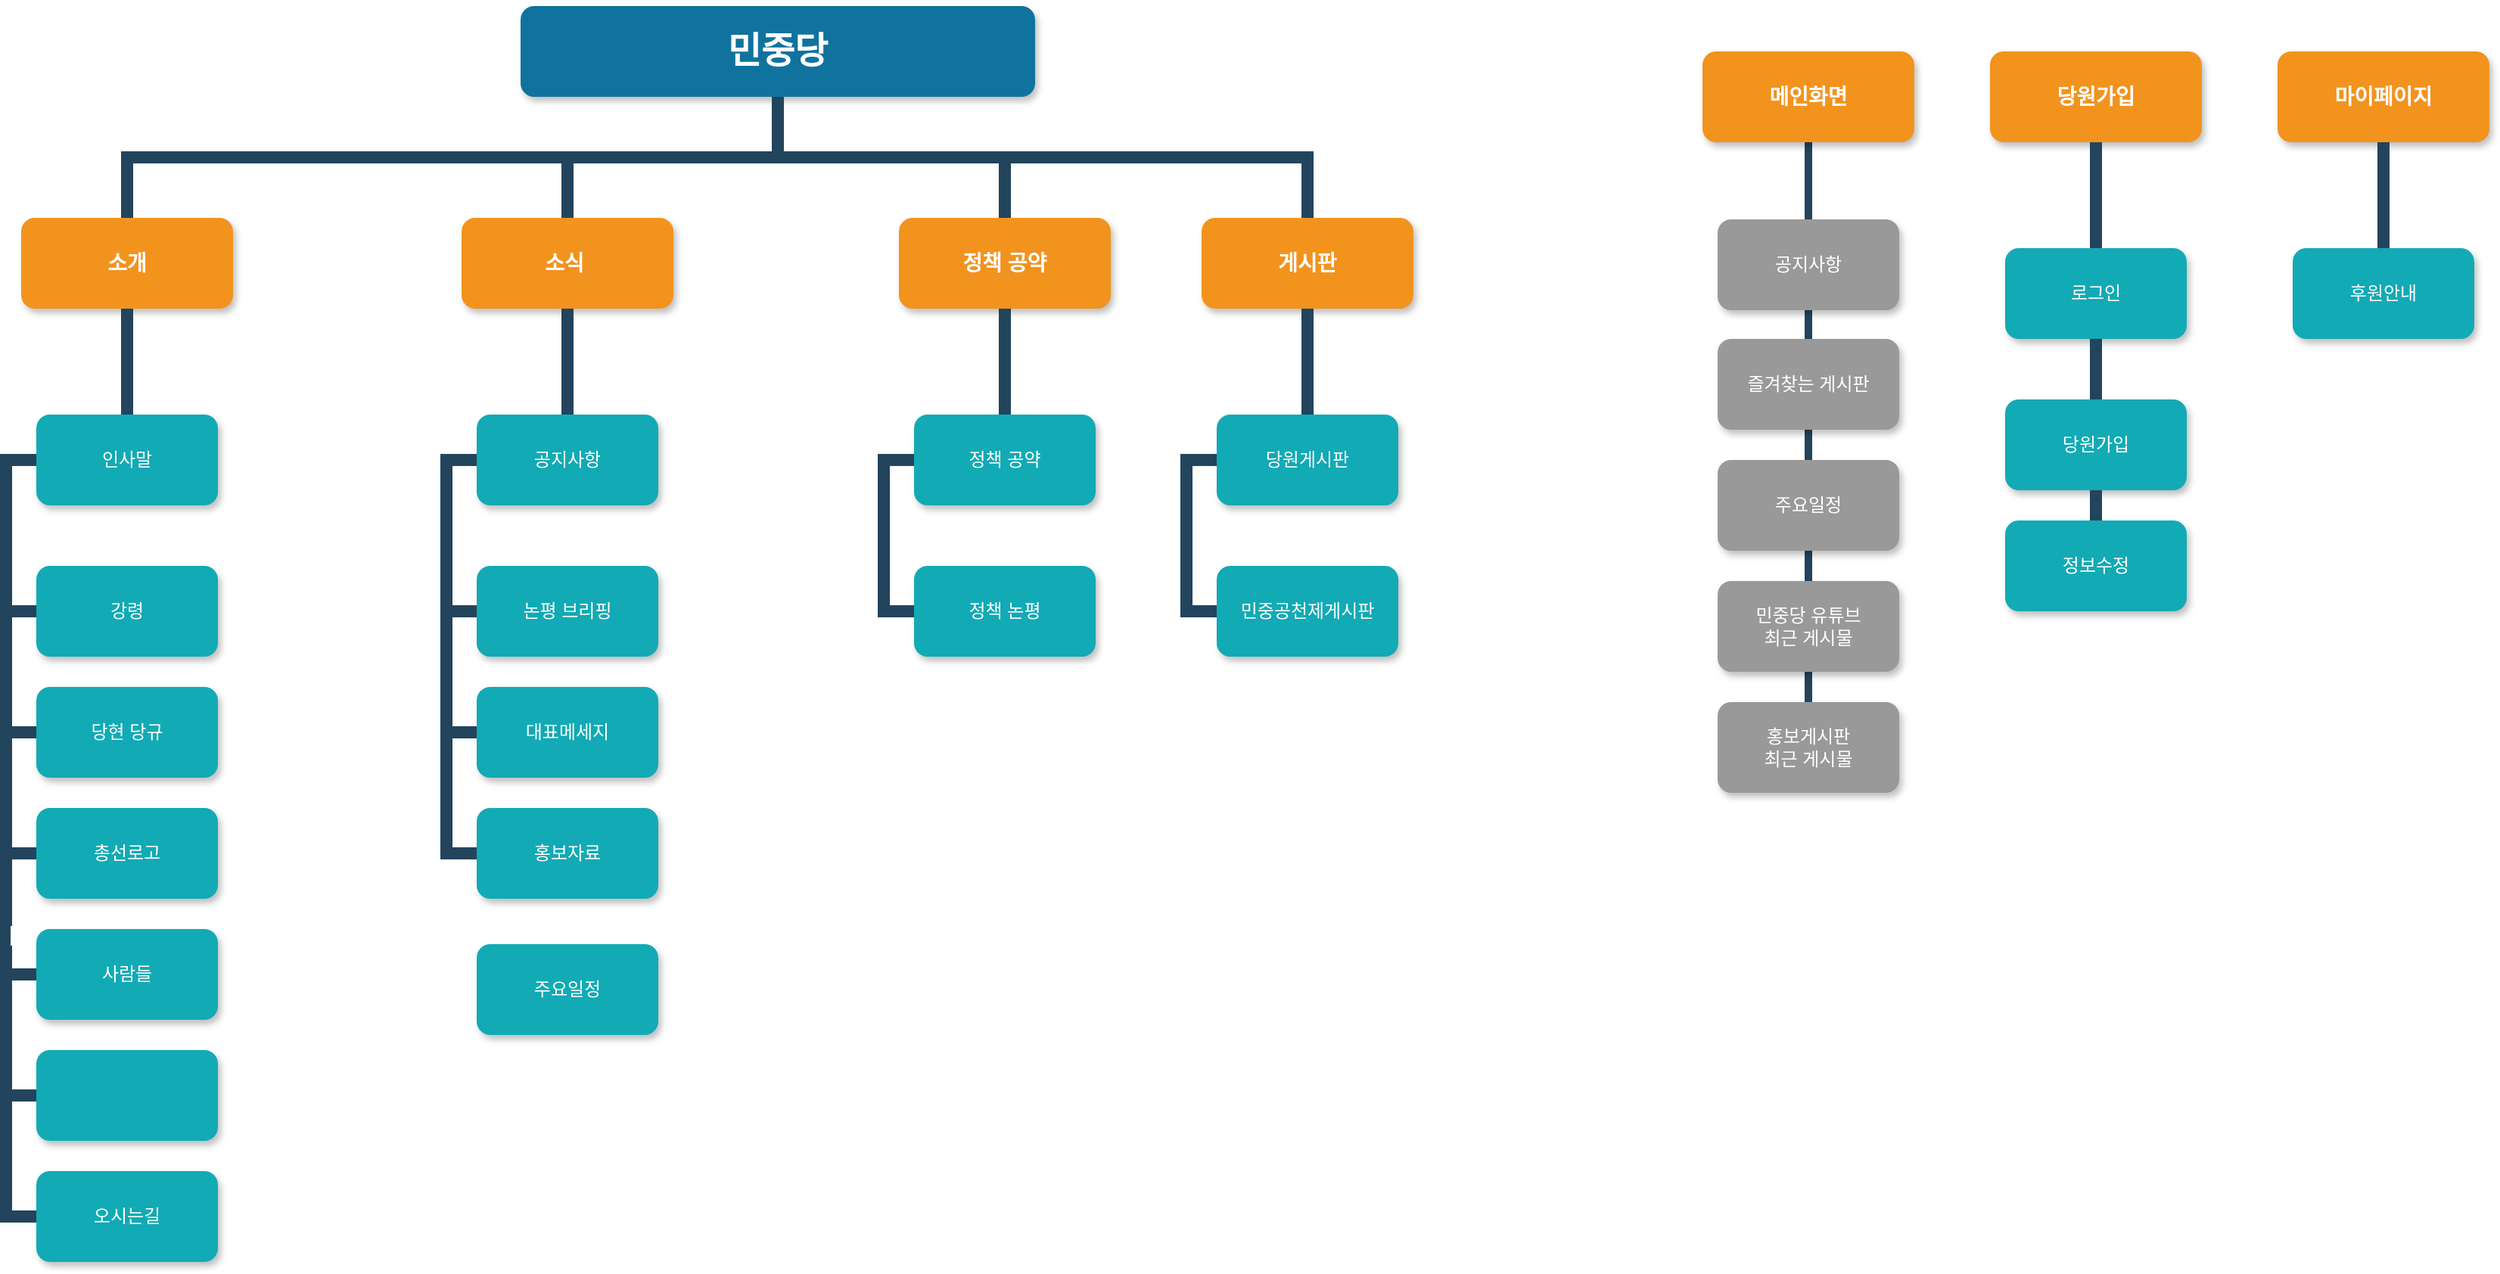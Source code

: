<mxfile version="13.1.1" type="github">
  <diagram name="Page-1" id="64c3da0e-402f-94eb-ee01-a36477274f13">
    <mxGraphModel dx="10700" dy="7160" grid="1" gridSize="10" guides="1" tooltips="1" connect="1" arrows="1" fold="1" page="1" pageScale="1" pageWidth="1169" pageHeight="826" background="#ffffff" math="0" shadow="0">
      <root>
        <mxCell id="0" />
        <mxCell id="1" parent="0" />
        <mxCell id="L6AUNB6nsV14biHfsw3f-245" style="edgeStyle=orthogonalEdgeStyle;rounded=0;orthogonalLoop=1;jettySize=auto;html=1;strokeWidth=5;endArrow=none;endFill=0;strokeColor=#23445D;" parent="1" source="L6AUNB6nsV14biHfsw3f-242" target="L6AUNB6nsV14biHfsw3f-235" edge="1">
          <mxGeometry relative="1" as="geometry" />
        </mxCell>
        <mxCell id="2" value="민중당" style="whiteSpace=wrap;rounded=1;shadow=1;fillColor=#10739E;strokeColor=none;fontColor=#FFFFFF;fontStyle=1;fontSize=24" parent="1" vertex="1">
          <mxGeometry x="1509" y="140" width="340" height="60" as="geometry" />
        </mxCell>
        <mxCell id="3" value="소개" style="whiteSpace=wrap;rounded=1;fillColor=#F2931E;strokeColor=none;shadow=1;fontColor=#FFFFFF;fontStyle=1;fontSize=14" parent="1" vertex="1">
          <mxGeometry x="1179" y="280.0" width="140" height="60" as="geometry" />
        </mxCell>
        <mxCell id="4" value="소식 " style="whiteSpace=wrap;rounded=1;fillColor=#F2931E;strokeColor=none;shadow=1;fontColor=#FFFFFF;fontStyle=1;fontSize=14" parent="1" vertex="1">
          <mxGeometry x="1470" y="280.0" width="140" height="60" as="geometry" />
        </mxCell>
        <mxCell id="6" value="정책 공약" style="whiteSpace=wrap;rounded=1;fillColor=#F2931E;strokeColor=none;shadow=1;fontColor=#FFFFFF;fontStyle=1;fontSize=14" parent="1" vertex="1">
          <mxGeometry x="1759" y="280.0" width="140" height="60" as="geometry" />
        </mxCell>
        <mxCell id="7" value="게시판" style="whiteSpace=wrap;rounded=1;fillColor=#F2931E;strokeColor=none;shadow=1;fontColor=#FFFFFF;fontStyle=1;fontSize=14" parent="1" vertex="1">
          <mxGeometry x="1959" y="280.0" width="140" height="60" as="geometry" />
        </mxCell>
        <mxCell id="10" value="인사말" style="whiteSpace=wrap;rounded=1;fillColor=#12AAB5;strokeColor=none;shadow=1;fontColor=#FFFFFF;" parent="1" vertex="1">
          <mxGeometry x="1189" y="410.0" width="120" height="60" as="geometry" />
        </mxCell>
        <mxCell id="23" value="강령" style="whiteSpace=wrap;rounded=1;fillColor=#12AAB5;strokeColor=none;shadow=1;fontColor=#FFFFFF;fontStyle=0" parent="1" vertex="1">
          <mxGeometry x="1189" y="510.0" width="120" height="60" as="geometry" />
        </mxCell>
        <mxCell id="24" value="당현 당규" style="whiteSpace=wrap;rounded=1;fillColor=#12AAB5;strokeColor=none;shadow=1;fontColor=#FFFFFF;fontStyle=0" parent="1" vertex="1">
          <mxGeometry x="1189" y="590.0" width="120" height="60" as="geometry" />
        </mxCell>
        <mxCell id="25" value="총선로고" style="whiteSpace=wrap;rounded=1;fillColor=#12AAB5;strokeColor=none;shadow=1;fontColor=#FFFFFF;fontStyle=0" parent="1" vertex="1">
          <mxGeometry x="1189" y="670.0" width="120" height="60" as="geometry" />
        </mxCell>
        <mxCell id="26" value="사람들" style="whiteSpace=wrap;rounded=1;fillColor=#12AAB5;strokeColor=none;shadow=1;fontColor=#FFFFFF;fontStyle=0" parent="1" vertex="1">
          <mxGeometry x="1189.0" y="750.0" width="120" height="60" as="geometry" />
        </mxCell>
        <mxCell id="27" value="" style="whiteSpace=wrap;rounded=1;fillColor=#12AAB5;strokeColor=none;shadow=1;fontColor=#FFFFFF;fontStyle=0" parent="1" vertex="1">
          <mxGeometry x="1189.0" y="830.0" width="120" height="60" as="geometry" />
        </mxCell>
        <mxCell id="43" value="공지사항" style="whiteSpace=wrap;rounded=1;fillColor=#12AAB5;strokeColor=none;shadow=1;fontColor=#FFFFFF;" parent="1" vertex="1">
          <mxGeometry x="1480.0" y="410.0" width="120" height="60" as="geometry" />
        </mxCell>
        <mxCell id="45" value="논평 브리핑" style="whiteSpace=wrap;rounded=1;fillColor=#12AAB5;strokeColor=none;shadow=1;fontColor=#FFFFFF;fontStyle=0" parent="1" vertex="1">
          <mxGeometry x="1480.0" y="510.0" width="120" height="60" as="geometry" />
        </mxCell>
        <mxCell id="46" value="대표메세지" style="whiteSpace=wrap;rounded=1;fillColor=#12AAB5;strokeColor=none;shadow=1;fontColor=#FFFFFF;fontStyle=0" parent="1" vertex="1">
          <mxGeometry x="1480" y="590.0" width="120" height="60" as="geometry" />
        </mxCell>
        <mxCell id="47" value="홍보자료" style="whiteSpace=wrap;rounded=1;fillColor=#12AAB5;strokeColor=none;shadow=1;fontColor=#FFFFFF;fontStyle=0" parent="1" vertex="1">
          <mxGeometry x="1480.0" y="670.0" width="120" height="60" as="geometry" />
        </mxCell>
        <mxCell id="103" value="" style="edgeStyle=elbowEdgeStyle;elbow=vertical;rounded=0;fontColor=#000000;endArrow=none;endFill=0;strokeWidth=8;strokeColor=#23445D;" parent="1" source="3" target="10" edge="1">
          <mxGeometry width="100" height="100" relative="1" as="geometry">
            <mxPoint x="1039" y="400" as="sourcePoint" />
            <mxPoint x="1139" y="300" as="targetPoint" />
          </mxGeometry>
        </mxCell>
        <mxCell id="105" value="" style="edgeStyle=elbowEdgeStyle;elbow=horizontal;rounded=0;fontColor=#000000;endArrow=none;endFill=0;strokeWidth=8;strokeColor=#23445D;" parent="1" source="10" target="23" edge="1">
          <mxGeometry width="100" height="100" relative="1" as="geometry">
            <mxPoint x="1129" y="590" as="sourcePoint" />
            <mxPoint x="1229" y="490" as="targetPoint" />
            <Array as="points">
              <mxPoint x="1169" y="490" />
            </Array>
          </mxGeometry>
        </mxCell>
        <mxCell id="106" value="" style="edgeStyle=elbowEdgeStyle;elbow=horizontal;rounded=0;fontColor=#000000;endArrow=none;endFill=0;strokeWidth=8;strokeColor=#23445D;" parent="1" source="10" target="24" edge="1">
          <mxGeometry width="100" height="100" relative="1" as="geometry">
            <mxPoint x="1199" y="450" as="sourcePoint" />
            <mxPoint x="1199" y="550" as="targetPoint" />
            <Array as="points">
              <mxPoint x="1169" y="510" />
            </Array>
          </mxGeometry>
        </mxCell>
        <mxCell id="107" value="" style="edgeStyle=elbowEdgeStyle;elbow=horizontal;rounded=0;fontColor=#000000;endArrow=none;endFill=0;strokeWidth=8;strokeColor=#23445D;" parent="1" source="10" target="27" edge="1">
          <mxGeometry width="100" height="100" relative="1" as="geometry">
            <mxPoint x="1199" y="450" as="sourcePoint" />
            <mxPoint x="1199" y="550" as="targetPoint" />
            <Array as="points">
              <mxPoint x="1169" y="650" />
            </Array>
          </mxGeometry>
        </mxCell>
        <mxCell id="109" value="" style="edgeStyle=elbowEdgeStyle;elbow=horizontal;rounded=0;fontColor=#000000;endArrow=none;endFill=0;strokeWidth=8;strokeColor=#23445D;" parent="1" source="10" target="26" edge="1">
          <mxGeometry width="100" height="100" relative="1" as="geometry">
            <mxPoint x="1219" y="470" as="sourcePoint" />
            <mxPoint x="1219" y="570" as="targetPoint" />
            <Array as="points">
              <mxPoint x="1169" y="520" />
            </Array>
          </mxGeometry>
        </mxCell>
        <mxCell id="110" value="" style="edgeStyle=elbowEdgeStyle;elbow=horizontal;rounded=0;fontColor=#000000;endArrow=none;endFill=0;strokeWidth=8;strokeColor=#23445D;" parent="1" source="10" target="25" edge="1">
          <mxGeometry width="100" height="100" relative="1" as="geometry">
            <mxPoint x="1229" y="480" as="sourcePoint" />
            <mxPoint x="1229" y="580" as="targetPoint" />
            <Array as="points">
              <mxPoint x="1169" y="540" />
            </Array>
          </mxGeometry>
        </mxCell>
        <mxCell id="116" value="" style="edgeStyle=elbowEdgeStyle;elbow=vertical;rounded=0;fontColor=#000000;endArrow=none;endFill=0;strokeWidth=8;strokeColor=#23445D;" parent="1" source="4" target="43" edge="1">
          <mxGeometry width="100" height="100" relative="1" as="geometry">
            <mxPoint x="1180" y="350.0" as="sourcePoint" />
            <mxPoint x="1080" y="420" as="targetPoint" />
          </mxGeometry>
        </mxCell>
        <mxCell id="118" value="" style="edgeStyle=elbowEdgeStyle;elbow=horizontal;rounded=0;fontColor=#000000;endArrow=none;endFill=0;strokeWidth=8;strokeColor=#23445D;" parent="1" source="43" target="45" edge="1">
          <mxGeometry width="100" height="100" relative="1" as="geometry">
            <mxPoint x="1460" y="440.0" as="sourcePoint" />
            <mxPoint x="1470.0" y="540" as="targetPoint" />
            <Array as="points">
              <mxPoint x="1460" y="490" />
            </Array>
          </mxGeometry>
        </mxCell>
        <mxCell id="119" value="" style="edgeStyle=elbowEdgeStyle;elbow=horizontal;rounded=0;fontColor=#000000;endArrow=none;endFill=0;strokeWidth=8;strokeColor=#23445D;" parent="1" source="43" target="46" edge="1">
          <mxGeometry width="100" height="100" relative="1" as="geometry">
            <mxPoint x="1470" y="440" as="sourcePoint" />
            <mxPoint x="1470.0" y="620" as="targetPoint" />
            <Array as="points">
              <mxPoint x="1460" y="530" />
            </Array>
          </mxGeometry>
        </mxCell>
        <mxCell id="122" value="" style="edgeStyle=elbowEdgeStyle;elbow=horizontal;rounded=0;fontColor=#000000;endArrow=none;endFill=0;strokeWidth=8;strokeColor=#23445D;" parent="1" source="43" target="47" edge="1">
          <mxGeometry width="100" height="100" relative="1" as="geometry">
            <mxPoint x="1470" y="440" as="sourcePoint" />
            <mxPoint x="1470.0" y="700" as="targetPoint" />
            <Array as="points">
              <mxPoint x="1460" y="580" />
            </Array>
          </mxGeometry>
        </mxCell>
        <mxCell id="133" value="정책 공약" style="whiteSpace=wrap;rounded=1;fillColor=#12AAB5;strokeColor=none;shadow=1;fontColor=#FFFFFF;" parent="1" vertex="1">
          <mxGeometry x="1769.0" y="410.0" width="120" height="60" as="geometry" />
        </mxCell>
        <mxCell id="135" value="정책 논평" style="whiteSpace=wrap;rounded=1;fillColor=#12AAB5;strokeColor=none;shadow=1;fontColor=#FFFFFF;fontStyle=0" parent="1" vertex="1">
          <mxGeometry x="1769.0" y="510.0" width="120" height="60" as="geometry" />
        </mxCell>
        <mxCell id="145" value="" style="edgeStyle=elbowEdgeStyle;elbow=horizontal;rounded=0;fontColor=#000000;endArrow=none;endFill=0;strokeWidth=8;strokeColor=#23445D;" parent="1" source="133" target="135" edge="1">
          <mxGeometry width="100" height="100" relative="1" as="geometry">
            <mxPoint x="1749" y="440.0" as="sourcePoint" />
            <mxPoint x="1759.0" y="540" as="targetPoint" />
            <Array as="points">
              <mxPoint x="1749" y="490" />
            </Array>
          </mxGeometry>
        </mxCell>
        <mxCell id="155" value="당원게시판" style="whiteSpace=wrap;rounded=1;fillColor=#12AAB5;strokeColor=none;shadow=1;fontColor=#FFFFFF;" parent="1" vertex="1">
          <mxGeometry x="1969.0" y="410.0" width="120" height="60" as="geometry" />
        </mxCell>
        <mxCell id="157" value="민중공천제게시판" style="whiteSpace=wrap;rounded=1;fillColor=#12AAB5;strokeColor=none;shadow=1;fontColor=#FFFFFF;fontStyle=0" parent="1" vertex="1">
          <mxGeometry x="1969.0" y="510.0" width="120" height="60" as="geometry" />
        </mxCell>
        <mxCell id="167" value="" style="edgeStyle=elbowEdgeStyle;elbow=horizontal;rounded=0;fontColor=#000000;endArrow=none;endFill=0;strokeWidth=8;strokeColor=#23445D;" parent="1" source="155" target="157" edge="1">
          <mxGeometry width="100" height="100" relative="1" as="geometry">
            <mxPoint x="1949" y="440.0" as="sourcePoint" />
            <mxPoint x="1959.0" y="540.0" as="targetPoint" />
            <Array as="points">
              <mxPoint x="1949" y="490.0" />
            </Array>
          </mxGeometry>
        </mxCell>
        <mxCell id="221" value="" style="edgeStyle=elbowEdgeStyle;elbow=vertical;rounded=0;fontColor=#000000;endArrow=none;endFill=0;strokeWidth=8;strokeColor=#23445D;" parent="1" source="6" target="133" edge="1">
          <mxGeometry width="100" height="100" relative="1" as="geometry">
            <mxPoint x="1639" y="380" as="sourcePoint" />
            <mxPoint x="1739" y="280" as="targetPoint" />
          </mxGeometry>
        </mxCell>
        <mxCell id="223" value="" style="edgeStyle=elbowEdgeStyle;elbow=vertical;rounded=0;fontColor=#000000;endArrow=none;endFill=0;strokeWidth=8;strokeColor=#23445D;" parent="1" source="7" target="155" edge="1">
          <mxGeometry width="100" height="100" relative="1" as="geometry">
            <mxPoint x="2029" y="410" as="sourcePoint" />
            <mxPoint x="1929" y="300" as="targetPoint" />
          </mxGeometry>
        </mxCell>
        <mxCell id="229" value="" style="edgeStyle=elbowEdgeStyle;elbow=vertical;rounded=0;fontColor=#000000;endArrow=none;endFill=0;strokeWidth=8;strokeColor=#23445D;" parent="1" source="2" target="3" edge="1">
          <mxGeometry width="100" height="100" relative="1" as="geometry">
            <mxPoint x="1199" y="250" as="sourcePoint" />
            <mxPoint x="1299" y="150" as="targetPoint" />
          </mxGeometry>
        </mxCell>
        <mxCell id="230" value="" style="edgeStyle=elbowEdgeStyle;elbow=vertical;rounded=0;fontColor=#000000;endArrow=none;endFill=0;strokeWidth=8;strokeColor=#23445D;" parent="1" source="2" target="4" edge="1">
          <mxGeometry width="100" height="100" relative="1" as="geometry">
            <mxPoint x="1209" y="260" as="sourcePoint" />
            <mxPoint x="1309" y="160" as="targetPoint" />
          </mxGeometry>
        </mxCell>
        <mxCell id="231" value="" style="edgeStyle=elbowEdgeStyle;elbow=vertical;rounded=0;fontColor=#000000;endArrow=none;endFill=0;strokeWidth=8;strokeColor=#23445D;" parent="1" source="2" target="6" edge="1">
          <mxGeometry width="100" height="100" relative="1" as="geometry">
            <mxPoint x="1219" y="270" as="sourcePoint" />
            <mxPoint x="1319" y="170" as="targetPoint" />
          </mxGeometry>
        </mxCell>
        <mxCell id="232" value="" style="edgeStyle=elbowEdgeStyle;elbow=vertical;rounded=0;fontColor=#000000;endArrow=none;endFill=0;strokeWidth=8;strokeColor=#23445D;" parent="1" source="2" target="7" edge="1">
          <mxGeometry width="100" height="100" relative="1" as="geometry">
            <mxPoint x="1229" y="280" as="sourcePoint" />
            <mxPoint x="1329" y="180" as="targetPoint" />
          </mxGeometry>
        </mxCell>
        <mxCell id="0ipy3alRccHPcJgjNkiX-234" value="오시는길" style="whiteSpace=wrap;rounded=1;fillColor=#12AAB5;strokeColor=none;shadow=1;fontColor=#FFFFFF;fontStyle=0" parent="1" vertex="1">
          <mxGeometry x="1189.0" y="910.0" width="120" height="60" as="geometry" />
        </mxCell>
        <mxCell id="0ipy3alRccHPcJgjNkiX-235" value="" style="edgeStyle=elbowEdgeStyle;elbow=horizontal;rounded=0;fontColor=#000000;endArrow=none;endFill=0;strokeWidth=8;strokeColor=#23445D;entryX=0;entryY=0.5;entryDx=0;entryDy=0;" parent="1" source="10" target="0ipy3alRccHPcJgjNkiX-234" edge="1">
          <mxGeometry width="100" height="100" relative="1" as="geometry">
            <mxPoint x="1209" y="440" as="sourcePoint" />
            <mxPoint x="1199.0" y="870.0" as="targetPoint" />
            <Array as="points">
              <mxPoint x="1169" y="660" />
            </Array>
          </mxGeometry>
        </mxCell>
        <mxCell id="0ipy3alRccHPcJgjNkiX-266" value="&amp;nbsp;&amp;nbsp;" style="edgeLabel;html=1;align=center;verticalAlign=middle;resizable=0;points=[];" parent="0ipy3alRccHPcJgjNkiX-235" vertex="1" connectable="0">
          <mxGeometry x="0.237" y="6" relative="1" as="geometry">
            <mxPoint as="offset" />
          </mxGeometry>
        </mxCell>
        <mxCell id="0ipy3alRccHPcJgjNkiX-237" value="당원가입" style="whiteSpace=wrap;rounded=1;fillColor=#F2931E;strokeColor=none;shadow=1;fontColor=#FFFFFF;fontStyle=1;fontSize=14" parent="1" vertex="1">
          <mxGeometry x="2480" y="170.0" width="140" height="60" as="geometry" />
        </mxCell>
        <mxCell id="0ipy3alRccHPcJgjNkiX-238" value="마이페이지" style="whiteSpace=wrap;rounded=1;fillColor=#F2931E;strokeColor=none;shadow=1;fontColor=#FFFFFF;fontStyle=1;fontSize=14" parent="1" vertex="1">
          <mxGeometry x="2670" y="170.0" width="140" height="60" as="geometry" />
        </mxCell>
        <mxCell id="0ipy3alRccHPcJgjNkiX-241" value="후원안내" style="whiteSpace=wrap;rounded=1;fillColor=#12AAB5;strokeColor=none;shadow=1;fontColor=#FFFFFF;" parent="1" vertex="1">
          <mxGeometry x="2680" y="300.0" width="120" height="60" as="geometry" />
        </mxCell>
        <mxCell id="0ipy3alRccHPcJgjNkiX-243" value="" style="edgeStyle=elbowEdgeStyle;elbow=vertical;rounded=0;fontColor=#000000;endArrow=none;endFill=0;strokeWidth=8;strokeColor=#23445D;" parent="1" source="0ipy3alRccHPcJgjNkiX-238" target="0ipy3alRccHPcJgjNkiX-241" edge="1">
          <mxGeometry width="100" height="100" relative="1" as="geometry">
            <mxPoint x="2739.17" y="230.0" as="sourcePoint" />
            <mxPoint x="2739.17" y="300.0" as="targetPoint" />
          </mxGeometry>
        </mxCell>
        <mxCell id="0ipy3alRccHPcJgjNkiX-244" value="로그인" style="whiteSpace=wrap;rounded=1;fillColor=#12AAB5;strokeColor=none;shadow=1;fontColor=#FFFFFF;" parent="1" vertex="1">
          <mxGeometry x="2490" y="300.0" width="120" height="60" as="geometry" />
        </mxCell>
        <mxCell id="0ipy3alRccHPcJgjNkiX-245" value="" style="edgeStyle=elbowEdgeStyle;elbow=vertical;rounded=0;fontColor=#000000;endArrow=none;endFill=0;strokeWidth=8;strokeColor=#23445D;" parent="1" source="0ipy3alRccHPcJgjNkiX-237" target="0ipy3alRccHPcJgjNkiX-244" edge="1">
          <mxGeometry width="100" height="100" relative="1" as="geometry">
            <mxPoint x="2550" y="230.0" as="sourcePoint" />
            <mxPoint x="2550" y="300" as="targetPoint" />
          </mxGeometry>
        </mxCell>
        <mxCell id="0ipy3alRccHPcJgjNkiX-246" value="당원가입" style="whiteSpace=wrap;rounded=1;fillColor=#12AAB5;strokeColor=none;shadow=1;fontColor=#FFFFFF;" parent="1" vertex="1">
          <mxGeometry x="2490" y="400.0" width="120" height="60" as="geometry" />
        </mxCell>
        <mxCell id="0ipy3alRccHPcJgjNkiX-247" value="정보수정" style="whiteSpace=wrap;rounded=1;fillColor=#12AAB5;strokeColor=none;shadow=1;fontColor=#FFFFFF;" parent="1" vertex="1">
          <mxGeometry x="2490" y="480.0" width="120" height="60" as="geometry" />
        </mxCell>
        <mxCell id="0ipy3alRccHPcJgjNkiX-248" value="" style="edgeStyle=elbowEdgeStyle;elbow=vertical;rounded=0;fontColor=#000000;endArrow=none;endFill=0;strokeWidth=8;strokeColor=#23445D;exitX=0.5;exitY=1;exitDx=0;exitDy=0;" parent="1" source="0ipy3alRccHPcJgjNkiX-244" target="0ipy3alRccHPcJgjNkiX-246" edge="1">
          <mxGeometry width="100" height="100" relative="1" as="geometry">
            <mxPoint x="2550" y="370" as="sourcePoint" />
            <mxPoint x="2549.66" y="365.0" as="targetPoint" />
          </mxGeometry>
        </mxCell>
        <mxCell id="0ipy3alRccHPcJgjNkiX-249" value="" style="edgeStyle=elbowEdgeStyle;elbow=vertical;rounded=0;fontColor=#000000;endArrow=none;endFill=0;strokeWidth=8;strokeColor=#23445D;" parent="1" source="0ipy3alRccHPcJgjNkiX-246" target="0ipy3alRccHPcJgjNkiX-247" edge="1">
          <mxGeometry width="100" height="100" relative="1" as="geometry">
            <mxPoint x="2550" y="460" as="sourcePoint" />
            <mxPoint x="2549.66" y="479.0" as="targetPoint" />
          </mxGeometry>
        </mxCell>
        <mxCell id="L6AUNB6nsV14biHfsw3f-235" value="메인화면" style="whiteSpace=wrap;rounded=1;fillColor=#F2931E;strokeColor=none;shadow=1;fontColor=#FFFFFF;fontStyle=1;fontSize=14" parent="1" vertex="1">
          <mxGeometry x="2290" y="170.0" width="140" height="60" as="geometry" />
        </mxCell>
        <mxCell id="L6AUNB6nsV14biHfsw3f-236" value="공지사항" style="whiteSpace=wrap;rounded=1;fillColor=#999999;strokeColor=none;shadow=1;fontColor=#FFFFFF;" parent="1" vertex="1">
          <mxGeometry x="2300" y="281.0" width="120" height="60" as="geometry" />
        </mxCell>
        <mxCell id="L6AUNB6nsV14biHfsw3f-237" value="즐겨찾는 게시판" style="whiteSpace=wrap;rounded=1;fillColor=#999999;strokeColor=none;shadow=1;fontColor=#FFFFFF;" parent="1" vertex="1">
          <mxGeometry x="2300" y="360.0" width="120" height="60" as="geometry" />
        </mxCell>
        <mxCell id="L6AUNB6nsV14biHfsw3f-238" value="주요일정" style="whiteSpace=wrap;rounded=1;fillColor=#999999;strokeColor=none;shadow=1;fontColor=#FFFFFF;" parent="1" vertex="1">
          <mxGeometry x="2300" y="440.0" width="120" height="60" as="geometry" />
        </mxCell>
        <mxCell id="L6AUNB6nsV14biHfsw3f-239" value="민중당 유튜브&#xa;최근 게시물" style="whiteSpace=wrap;rounded=1;fillColor=#999999;strokeColor=none;shadow=1;fontColor=#FFFFFF;" parent="1" vertex="1">
          <mxGeometry x="2300" y="520" width="120" height="60" as="geometry" />
        </mxCell>
        <mxCell id="L6AUNB6nsV14biHfsw3f-241" value="주요일정" style="whiteSpace=wrap;rounded=1;fillColor=#12AAB5;strokeColor=none;shadow=1;fontColor=#FFFFFF;fontStyle=0" parent="1" vertex="1">
          <mxGeometry x="1480.0" y="760.0" width="120" height="60" as="geometry" />
        </mxCell>
        <mxCell id="L6AUNB6nsV14biHfsw3f-242" value="홍보게시판&#xa;최근 게시물" style="whiteSpace=wrap;rounded=1;fillColor=#999999;strokeColor=none;shadow=1;fontColor=#FFFFFF;" parent="1" vertex="1">
          <mxGeometry x="2300" y="600" width="120" height="60" as="geometry" />
        </mxCell>
        <mxCell id="L6AUNB6nsV14biHfsw3f-248" value="&amp;nbsp; &amp;nbsp; &amp;nbsp;" style="text;html=1;align=center;verticalAlign=middle;resizable=0;points=[];autosize=1;" parent="1" vertex="1">
          <mxGeometry x="1988" y="880" width="30" height="20" as="geometry" />
        </mxCell>
      </root>
    </mxGraphModel>
  </diagram>
</mxfile>
